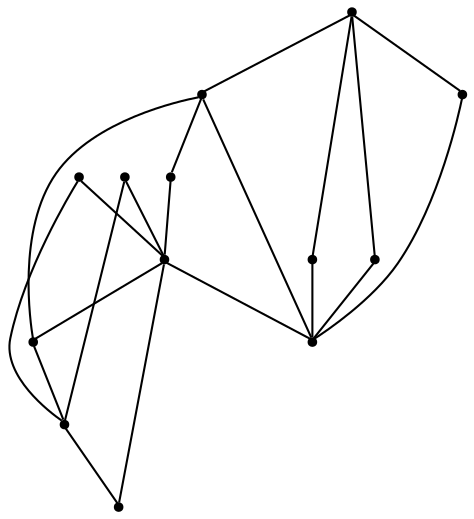 graph {
  node [shape=point,comment="{\"directed\":false,\"doi\":\"10.1007/978-3-319-27261-0_24\",\"figure\":\"3 (2)\"}"]

  v0 [pos="678.2351282718341,1857.9404598818423"]
  v1 [pos="564.4222096075674,1857.9404598818423"]
  v2 [pos="678.2351282718341,1971.7562281684882"]
  v3 [pos="635.5522772328598,1900.622771917379"]
  v4 [pos="607.1008638109737,1929.0749335351657"]
  v5 [pos="564.4222096075674,1971.756228168488"]
  v6 [pos="450.6030354327096,1857.9404598818423"]
  v7 [pos="507.514176462096,1914.8498701284864"]
  v8 [pos="450.6030354327096,1971.7562281684882"]
  v9 [pos="407.9222589658627,1929.0749335351657"]
  v10 [pos="379.46878686895354,1900.6227719173792"]
  v11 [pos="336.79009292278624,1857.9404598818423"]
  v12 [pos="336.79009292278624,1971.756228168488"]

  v0 -- v1 [id="-1",pos="678.2351282718341,1857.9404598818423 564.4222096075674,1857.9404598818423 564.4222096075674,1857.9404598818423 564.4222096075674,1857.9404598818423"]
  v12 -- v9 [id="-2",pos="336.79009292278624,1971.756228168488 407.9222589658627,1929.0749335351657 407.9222589658627,1929.0749335351657 407.9222589658627,1929.0749335351657"]
  v12 -- v8 [id="-3",pos="336.79009292278624,1971.756228168488 450.6030354327096,1971.7562281684882 450.6030354327096,1971.7562281684882 450.6030354327096,1971.7562281684882"]
  v12 -- v10 [id="-4",pos="336.79009292278624,1971.756228168488 379.46878686895354,1900.6227719173792 379.46878686895354,1900.6227719173792 379.46878686895354,1900.6227719173792"]
  v12 -- v11 [id="-5",pos="336.79009292278624,1971.756228168488 336.79009292278624,1857.9404598818423 336.79009292278624,1857.9404598818423 336.79009292278624,1857.9404598818423"]
  v11 -- v6 [id="-6",pos="336.79009292278624,1857.9404598818423 450.6030354327096,1857.9404598818423 450.6030354327096,1857.9404598818423 450.6030354327096,1857.9404598818423"]
  v10 -- v6 [id="-7",pos="379.46878686895354,1900.6227719173792 450.6030354327096,1857.9404598818423 450.6030354327096,1857.9404598818423 450.6030354327096,1857.9404598818423"]
  v9 -- v6 [id="-8",pos="407.9222589658627,1929.0749335351657 450.6030354327096,1857.9404598818423 450.6030354327096,1857.9404598818423 450.6030354327096,1857.9404598818423"]
  v8 -- v7 [id="-9",pos="450.6030354327096,1971.7562281684882 507.514176462096,1914.8498701284864 507.514176462096,1914.8498701284864 507.514176462096,1914.8498701284864"]
  v8 -- v5 [id="-10",pos="450.6030354327096,1971.7562281684882 564.4222096075674,1971.756228168488 564.4222096075674,1971.756228168488 564.4222096075674,1971.756228168488"]
  v8 -- v6 [id="-11",pos="450.6030354327096,1971.7562281684882 450.6030354327096,1857.9404598818423 450.6030354327096,1857.9404598818423 450.6030354327096,1857.9404598818423"]
  v7 -- v1 [id="-12",pos="507.514176462096,1914.8498701284864 564.4222096075674,1857.9404598818423 564.4222096075674,1857.9404598818423 564.4222096075674,1857.9404598818423"]
  v5 -- v2 [id="-13",pos="564.4222096075674,1971.756228168488 678.2351282718341,1971.7562281684882 678.2351282718341,1971.7562281684882 678.2351282718341,1971.7562281684882"]
  v1 -- v6 [id="-14",pos="564.4222096075674,1857.9404598818423 450.6030354327096,1857.9404598818423 450.6030354327096,1857.9404598818423 450.6030354327096,1857.9404598818423"]
  v1 -- v3 [id="-15",pos="564.4222096075674,1857.9404598818423 635.5522772328598,1900.622771917379 635.5522772328598,1900.622771917379 635.5522772328598,1900.622771917379"]
  v1 -- v5 [id="-16",pos="564.4222096075674,1857.9404598818423 564.4222096075674,1971.756228168488 564.4222096075674,1971.756228168488 564.4222096075674,1971.756228168488"]
  v4 -- v2 [id="-17",pos="607.1008638109737,1929.0749335351657 678.2351282718341,1971.7562281684882 678.2351282718341,1971.7562281684882 678.2351282718341,1971.7562281684882"]
  v4 -- v1 [id="-18",pos="607.1008638109737,1929.0749335351657 564.4222096075674,1857.9404598818423 564.4222096075674,1857.9404598818423 564.4222096075674,1857.9404598818423"]
  v2 -- v3 [id="-19",pos="678.2351282718341,1971.7562281684882 635.5522772328598,1900.622771917379 635.5522772328598,1900.622771917379 635.5522772328598,1900.622771917379"]
  v2 -- v0 [id="-20",pos="678.2351282718341,1971.7562281684882 678.2351282718341,1857.9404598818423 678.2351282718341,1857.9404598818423 678.2351282718341,1857.9404598818423"]
}